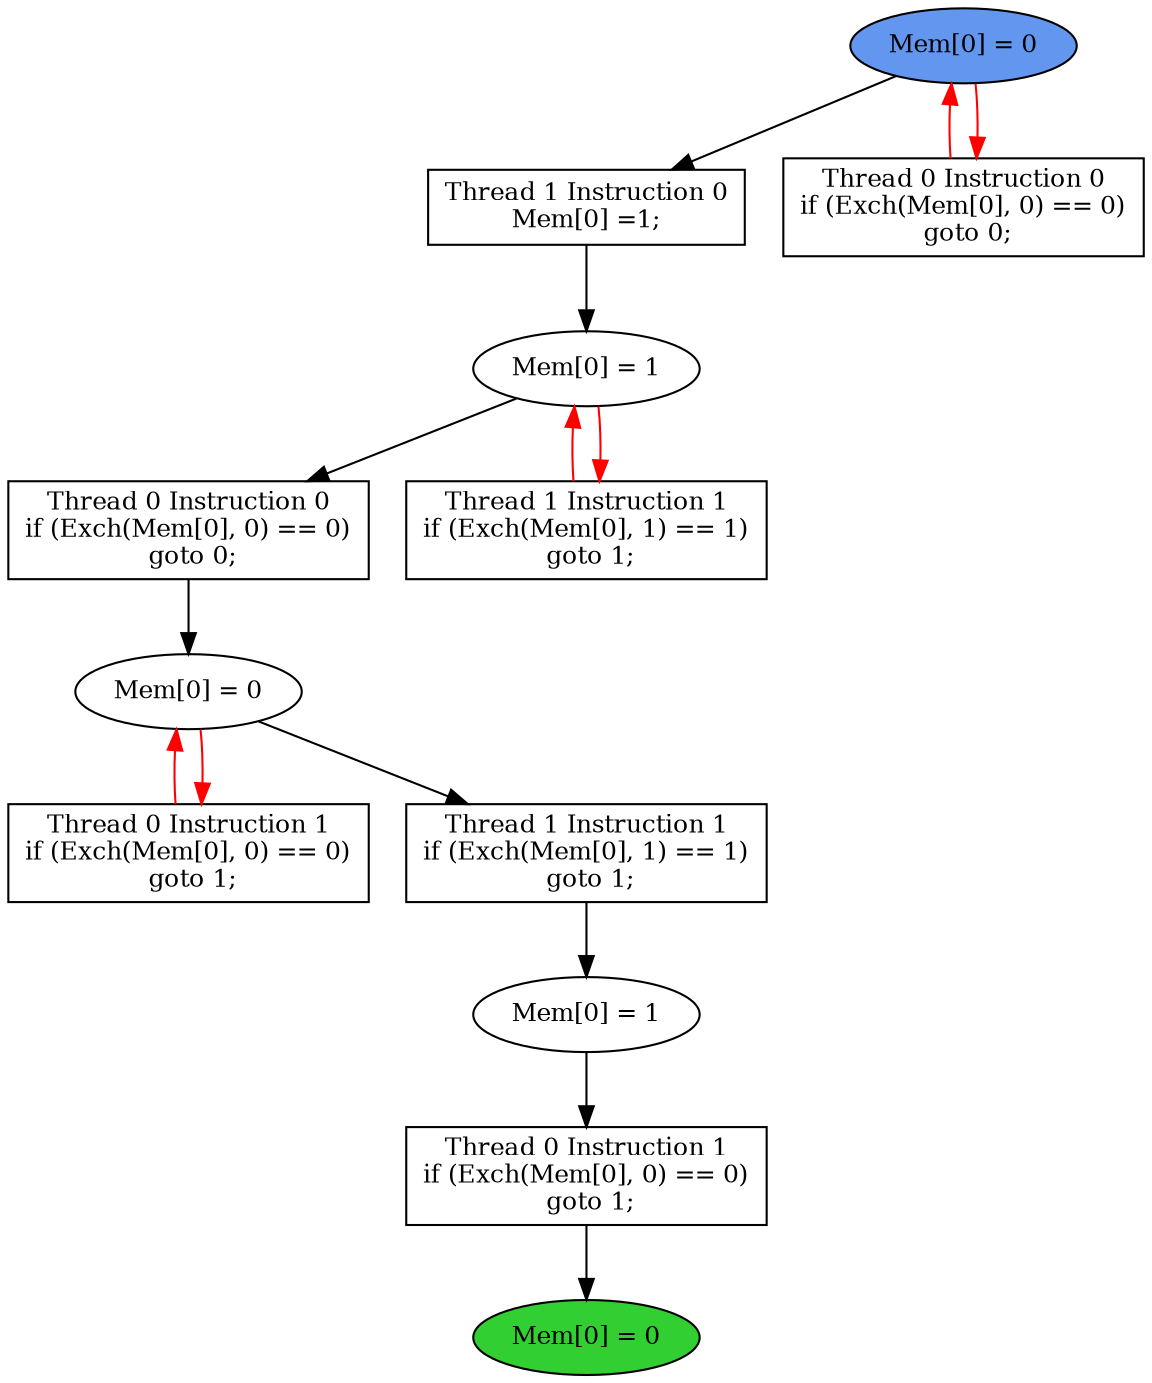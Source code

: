 digraph "graph" {
graph [fontsize=12]
node [fontsize=12]
edge [fontsize=12]
rankdir=TB;
"N10" -> "N9" [uuid = "<A0, END>", color = "#000000", fontcolor = "#ffffff", style = "solid", label = "", dir = "forward", weight = "1"]
"N20" -> "N19" [uuid = "<A1, S2>", color = "#ff0000", fontcolor = "#ffffff", style = "solid", label = "", dir = "back", weight = "1"]
"N23" -> "N22" [uuid = "<A2, S1>", color = "#000000", fontcolor = "#ffffff", style = "solid", label = "", dir = "forward", weight = "1"]
"N21" -> "N20" [uuid = "<A3, S2>", color = "#000000", fontcolor = "#ffffff", style = "solid", label = "", dir = "forward", weight = "1"]
"N22" -> "N18" [uuid = "<A4, S1>", color = "#ff0000", fontcolor = "#ffffff", style = "solid", label = "", dir = "back", weight = "1"]
"N12" -> "N11" [uuid = "<A5, S0>", color = "#000000", fontcolor = "#ffffff", style = "solid", label = "", dir = "forward", weight = "1"]
"N24" -> "N17" [uuid = "<A6, START>", color = "#ff0000", fontcolor = "#ffffff", style = "solid", label = "", dir = "back", weight = "1"]
"N11" -> "N10" [uuid = "<A0, S0>", color = "#000000", fontcolor = "#ffffff", style = "solid", label = "", dir = "forward", weight = "1"]
"N20" -> "N19" [uuid = "<A1, S2>", color = "#ff0000", fontcolor = "#ffffff", style = "solid", label = "", dir = "forward", weight = "1"]
"N24" -> "N23" [uuid = "<A2, START>", color = "#000000", fontcolor = "#ffffff", style = "solid", label = "", dir = "forward", weight = "1"]
"N22" -> "N21" [uuid = "<A3, S1>", color = "#000000", fontcolor = "#ffffff", style = "solid", label = "", dir = "forward", weight = "1"]
"N22" -> "N18" [uuid = "<A4, S1>", color = "#ff0000", fontcolor = "#ffffff", style = "solid", label = "", dir = "forward", weight = "1"]
"N20" -> "N12" [uuid = "<A5, S2>", color = "#000000", fontcolor = "#ffffff", style = "solid", label = "", dir = "forward", weight = "1"]
"N24" -> "N17" [uuid = "<A6, START>", color = "#ff0000", fontcolor = "#ffffff", style = "solid", label = "", dir = "forward", weight = "1"]
"N9" [uuid="END", label="Mem[0] = 0", fillcolor = "#31cf31", fontcolor = "#000000", shape = "ellipse", style = "filled, solid"]
"N10" [uuid="A0", label="Thread 0 Instruction 1
if (Exch(Mem[0], 0) == 0)
 goto 1;", fillcolor = "#ffffff", fontcolor = "#000000", shape = "box", style = "filled, solid"]
"N11" [uuid="S0", label="Mem[0] = 1", fillcolor = "#ffffff", fontcolor = "#000000", shape = "ellipse", style = "filled, solid"]
"N12" [uuid="A5", label="Thread 1 Instruction 1
if (Exch(Mem[0], 1) == 1)
 goto 1;", fillcolor = "#ffffff", fontcolor = "#000000", shape = "box", style = "filled, solid"]
"N17" [uuid="A6", label="Thread 0 Instruction 0
if (Exch(Mem[0], 0) == 0)
 goto 0;", fillcolor = "#ffffff", fontcolor = "#000000", shape = "box", style = "filled, solid"]
"N18" [uuid="A4", label="Thread 1 Instruction 1
if (Exch(Mem[0], 1) == 1)
 goto 1;", fillcolor = "#ffffff", fontcolor = "#000000", shape = "box", style = "filled, solid"]
"N19" [uuid="A1", label="Thread 0 Instruction 1
if (Exch(Mem[0], 0) == 0)
 goto 1;", fillcolor = "#ffffff", fontcolor = "#000000", shape = "box", style = "filled, solid"]
"N20" [uuid="S2", label="Mem[0] = 0", fillcolor = "#ffffff", fontcolor = "#000000", shape = "ellipse", style = "filled, solid"]
"N21" [uuid="A3", label="Thread 0 Instruction 0
if (Exch(Mem[0], 0) == 0)
 goto 0;", fillcolor = "#ffffff", fontcolor = "#000000", shape = "box", style = "filled, solid"]
"N22" [uuid="S1", label="Mem[0] = 1", fillcolor = "#ffffff", fontcolor = "#000000", shape = "ellipse", style = "filled, solid"]
"N23" [uuid="A2", label="Thread 1 Instruction 0
Mem[0] =1;", fillcolor = "#ffffff", fontcolor = "#000000", shape = "box", style = "filled, solid"]
"N24" [uuid="START", label="Mem[0] = 0", fillcolor = "#6396ef", fontcolor = "#000000", shape = "ellipse", style = "filled, solid"]
}